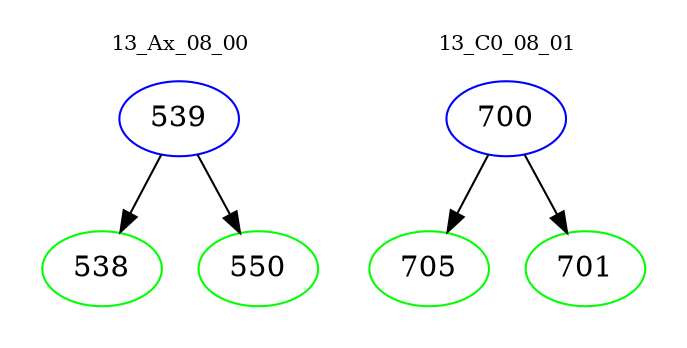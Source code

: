 digraph{
subgraph cluster_0 {
color = white
label = "13_Ax_08_00";
fontsize=10;
T0_539 [label="539", color="blue"]
T0_539 -> T0_538 [color="black"]
T0_538 [label="538", color="green"]
T0_539 -> T0_550 [color="black"]
T0_550 [label="550", color="green"]
}
subgraph cluster_1 {
color = white
label = "13_C0_08_01";
fontsize=10;
T1_700 [label="700", color="blue"]
T1_700 -> T1_705 [color="black"]
T1_705 [label="705", color="green"]
T1_700 -> T1_701 [color="black"]
T1_701 [label="701", color="green"]
}
}
